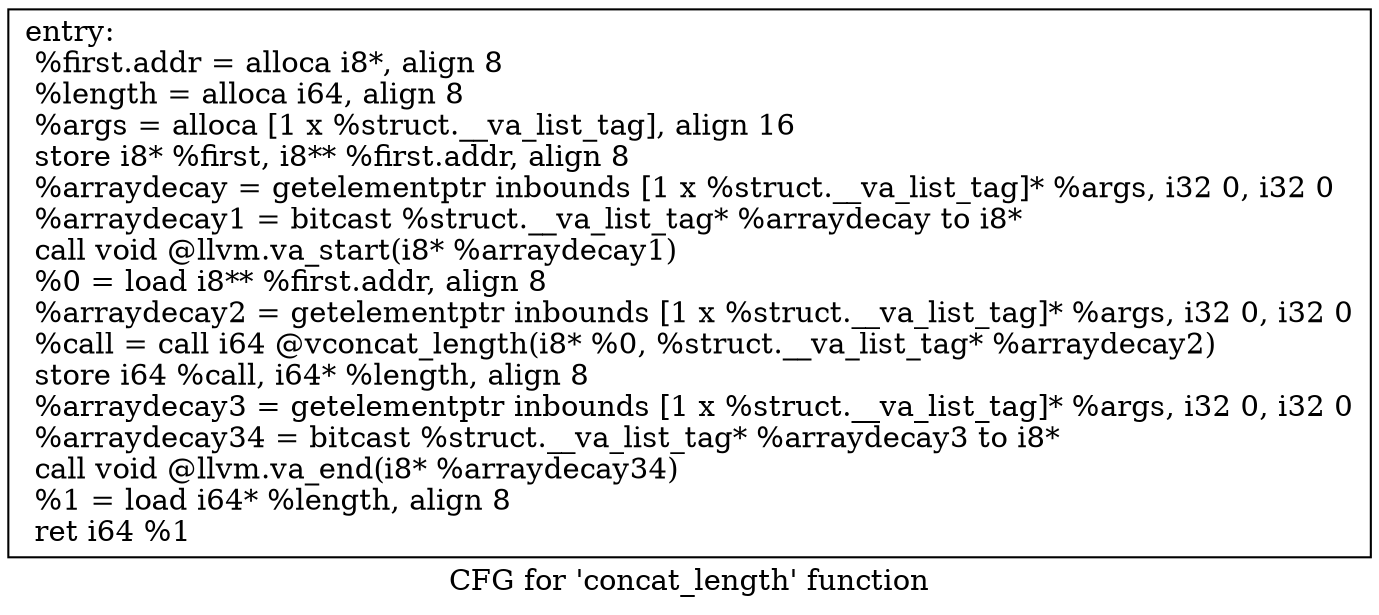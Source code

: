 digraph "CFG for 'concat_length' function" {
	label="CFG for 'concat_length' function";

	Node0x20aa2f0 [shape=record,label="{entry:\l  %first.addr = alloca i8*, align 8\l  %length = alloca i64, align 8\l  %args = alloca [1 x %struct.__va_list_tag], align 16\l  store i8* %first, i8** %first.addr, align 8\l  %arraydecay = getelementptr inbounds [1 x %struct.__va_list_tag]* %args, i32 0, i32 0\l  %arraydecay1 = bitcast %struct.__va_list_tag* %arraydecay to i8*\l  call void @llvm.va_start(i8* %arraydecay1)\l  %0 = load i8** %first.addr, align 8\l  %arraydecay2 = getelementptr inbounds [1 x %struct.__va_list_tag]* %args, i32 0, i32 0\l  %call = call i64 @vconcat_length(i8* %0, %struct.__va_list_tag* %arraydecay2)\l  store i64 %call, i64* %length, align 8\l  %arraydecay3 = getelementptr inbounds [1 x %struct.__va_list_tag]* %args, i32 0, i32 0\l  %arraydecay34 = bitcast %struct.__va_list_tag* %arraydecay3 to i8*\l  call void @llvm.va_end(i8* %arraydecay34)\l  %1 = load i64* %length, align 8\l  ret i64 %1\l}"];
}
